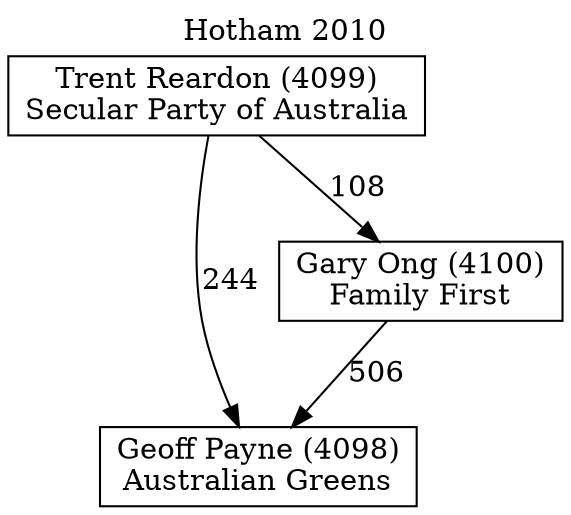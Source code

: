 // House preference flow
digraph "Geoff Payne (4098)_Hotham_2010" {
	graph [label="Hotham 2010" labelloc=t mclimit=10]
	node [shape=box]
	"Geoff Payne (4098)" [label="Geoff Payne (4098)
Australian Greens"]
	"Gary Ong (4100)" [label="Gary Ong (4100)
Family First"]
	"Trent Reardon (4099)" [label="Trent Reardon (4099)
Secular Party of Australia"]
	"Geoff Payne (4098)" [label="Geoff Payne (4098)
Australian Greens"]
	"Trent Reardon (4099)" [label="Trent Reardon (4099)
Secular Party of Australia"]
	"Trent Reardon (4099)" [label="Trent Reardon (4099)
Secular Party of Australia"]
	"Gary Ong (4100)" [label="Gary Ong (4100)
Family First"]
	"Trent Reardon (4099)" [label="Trent Reardon (4099)
Secular Party of Australia"]
	"Trent Reardon (4099)" [label="Trent Reardon (4099)
Secular Party of Australia"]
	"Gary Ong (4100)" -> "Geoff Payne (4098)" [label=506]
	"Trent Reardon (4099)" -> "Gary Ong (4100)" [label=108]
	"Trent Reardon (4099)" -> "Geoff Payne (4098)" [label=244]
}

